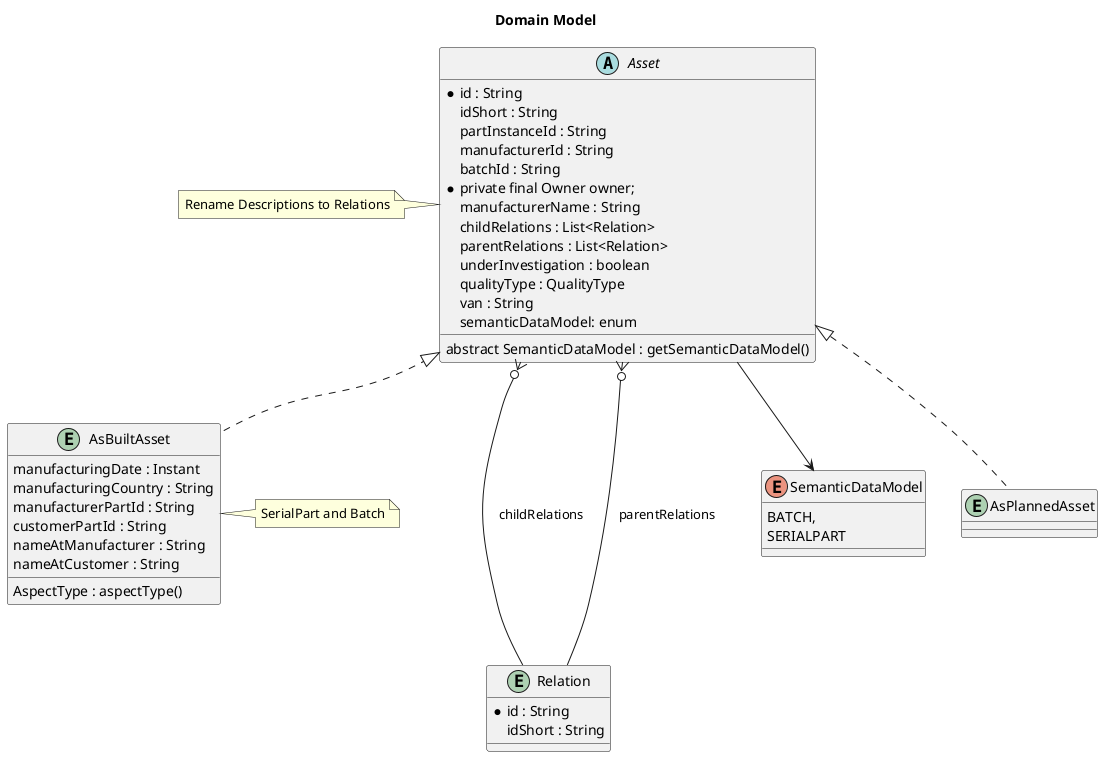 @startuml

title: Domain Model

abstract Asset {
        *   id : String
        idShort : String
        partInstanceId : String
        manufacturerId : String
        batchId : String
        * private final Owner owner;
        manufacturerName : String
        childRelations : List<Relation>
        parentRelations : List<Relation>
        underInvestigation : boolean
        qualityType : QualityType
        van : String
        semanticDataModel: enum

        abstract SemanticDataModel : getSemanticDataModel()
}
note left
    Rename Descriptions to Relations
end note


entity Relation {
       *   id : String
       idShort : String
}


entity AsBuiltAsset {
        manufacturingDate : Instant
        manufacturingCountry : String
        manufacturerPartId : String
        customerPartId : String
        nameAtManufacturer : String
        nameAtCustomer : String

        AspectType : aspectType()
}

note right
    SerialPart and Batch
end note

enum SemanticDataModel {
    BATCH,
    SERIALPART
}

entity AsPlannedAsset {

}

Asset --> SemanticDataModel
Asset <|.. AsBuiltAsset
Asset <|.. AsPlannedAsset
Asset }o--- Relation : childRelations
Asset }o---  Relation : parentRelations

@enduml
